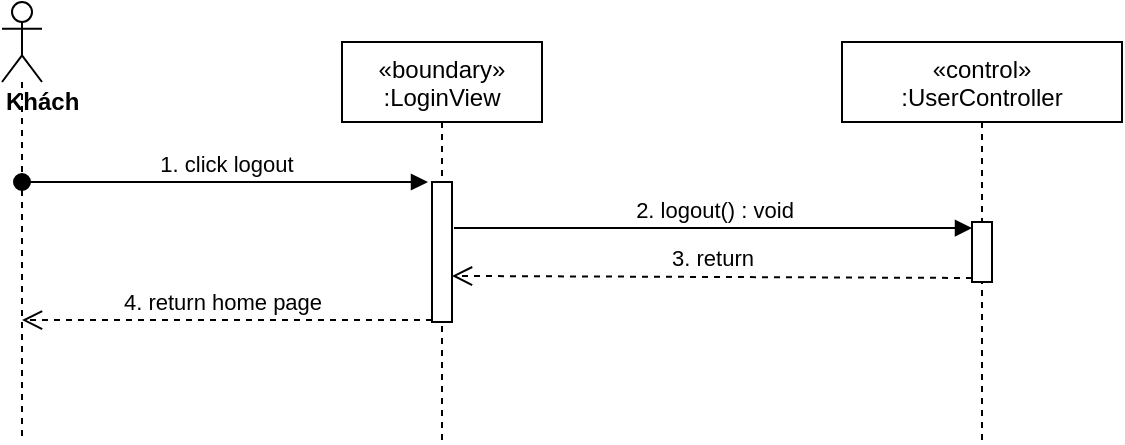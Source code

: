 <mxfile version="14.7.6" type="device"><diagram id="kgpKYQtTHZ0yAKxKKP6v" name="Page-1"><mxGraphModel dx="868" dy="425" grid="1" gridSize="10" guides="1" tooltips="1" connect="1" arrows="1" fold="1" page="1" pageScale="1" pageWidth="850" pageHeight="1100" math="0" shadow="0"><root><mxCell id="0"/><mxCell id="1" parent="0"/><mxCell id="iRY-_i7k-yxGKBdcrNnx-1" value="«boundary»&#10;:LoginView" style="shape=umlLifeline;perimeter=lifelinePerimeter;container=1;collapsible=0;recursiveResize=0;rounded=0;shadow=0;strokeWidth=1;" parent="1" vertex="1"><mxGeometry x="230" y="80" width="100" height="200" as="geometry"/></mxCell><mxCell id="iRY-_i7k-yxGKBdcrNnx-2" value="" style="points=[];perimeter=orthogonalPerimeter;rounded=0;shadow=0;strokeWidth=1;" parent="iRY-_i7k-yxGKBdcrNnx-1" vertex="1"><mxGeometry x="45" y="70" width="10" height="70" as="geometry"/></mxCell><mxCell id="iRY-_i7k-yxGKBdcrNnx-4" value="«control»&#10;:UserController" style="shape=umlLifeline;perimeter=lifelinePerimeter;container=1;collapsible=0;recursiveResize=0;rounded=0;shadow=0;strokeWidth=1;" parent="1" vertex="1"><mxGeometry x="480" y="80" width="140" height="200" as="geometry"/></mxCell><mxCell id="iRY-_i7k-yxGKBdcrNnx-6" value="&lt;div&gt;&lt;b&gt;Khách&lt;/b&gt;&lt;/div&gt;" style="shape=umlLifeline;participant=umlActor;perimeter=lifelinePerimeter;whiteSpace=wrap;html=1;container=1;collapsible=0;recursiveResize=0;verticalAlign=top;spacingTop=36;outlineConnect=0;align=left;" parent="1" vertex="1"><mxGeometry x="60" y="60" width="20" height="220" as="geometry"/></mxCell><mxCell id="iRY-_i7k-yxGKBdcrNnx-7" value="1. click logout" style="html=1;verticalAlign=bottom;startArrow=oval;startFill=1;endArrow=block;startSize=8;entryX=-0.2;entryY=0;entryDx=0;entryDy=0;entryPerimeter=0;" parent="1" source="iRY-_i7k-yxGKBdcrNnx-6" target="iRY-_i7k-yxGKBdcrNnx-2" edge="1"><mxGeometry width="60" relative="1" as="geometry"><mxPoint x="390" y="220" as="sourcePoint"/><mxPoint x="450" y="220" as="targetPoint"/></mxGeometry></mxCell><mxCell id="iRY-_i7k-yxGKBdcrNnx-23" value="2. logout() : void" style="html=1;verticalAlign=bottom;endArrow=block;exitX=1.1;exitY=0.329;exitDx=0;exitDy=0;exitPerimeter=0;" parent="1" source="iRY-_i7k-yxGKBdcrNnx-2" target="iRY-_i7k-yxGKBdcrNnx-24" edge="1"><mxGeometry width="80" relative="1" as="geometry"><mxPoint x="285" y="177" as="sourcePoint"/><mxPoint x="460" y="160" as="targetPoint"/></mxGeometry></mxCell><mxCell id="iRY-_i7k-yxGKBdcrNnx-24" value="" style="html=1;points=[];perimeter=orthogonalPerimeter;" parent="1" vertex="1"><mxGeometry x="545" y="170" width="10" height="30" as="geometry"/></mxCell><mxCell id="iRY-_i7k-yxGKBdcrNnx-25" value="3. return" style="html=1;verticalAlign=bottom;endArrow=open;dashed=1;endSize=8;exitX=0;exitY=0.933;exitDx=0;exitDy=0;exitPerimeter=0;entryX=1;entryY=0.671;entryDx=0;entryDy=0;entryPerimeter=0;" parent="1" source="iRY-_i7k-yxGKBdcrNnx-24" target="iRY-_i7k-yxGKBdcrNnx-2" edge="1"><mxGeometry relative="1" as="geometry"><mxPoint x="460" y="160" as="sourcePoint"/><mxPoint x="290" y="198" as="targetPoint"/></mxGeometry></mxCell><mxCell id="iRY-_i7k-yxGKBdcrNnx-26" value="4. return home page" style="html=1;verticalAlign=bottom;endArrow=open;dashed=1;endSize=8;exitX=0;exitY=0.986;exitDx=0;exitDy=0;exitPerimeter=0;" parent="1" source="iRY-_i7k-yxGKBdcrNnx-2" target="iRY-_i7k-yxGKBdcrNnx-6" edge="1"><mxGeometry x="0.022" relative="1" as="geometry"><mxPoint x="460" y="160" as="sourcePoint"/><mxPoint x="380" y="160" as="targetPoint"/><mxPoint as="offset"/></mxGeometry></mxCell></root></mxGraphModel></diagram></mxfile>